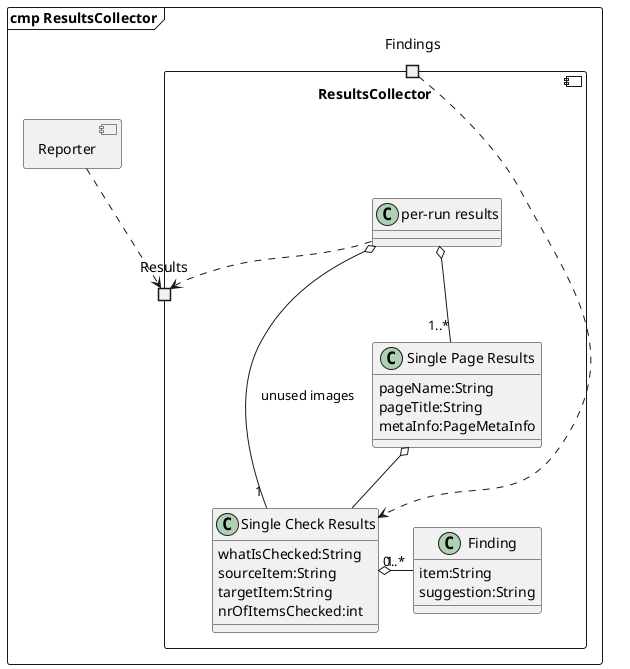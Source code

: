 @startuml
'skinparam linetype ortho
allowmixing

frame "cmp ResultsCollector" {

component ResultsCollector {

    portin "Findings" as findingsport
    portout "Results" as resultsport

    class "per-run results" as perrunResults
    class "Single Page Results" as singlepageresults {
        pageName:String
        pageTitle:String
        metaInfo:PageMetaInfo
    }
    class "Single Check Results" as singlecheckresults {
    whatIsChecked:String
    sourceItem:String
    targetItem:String
    nrOfItemsChecked:int
    }
    class Finding {
    item:String
    suggestion:String
    }

    findingsport -[dashed]-> singlecheckresults
    perrunResults -[dashed]-> resultsport
    perrunResults o-- "1..*" singlepageresults
    perrunResults o-- "1" singlecheckresults : unused images
    singlepageresults o-- singlecheckresults
    singlecheckresults "1" o-right-  "0..*" Finding
}

component Reporter

Reporter  -[dashed]->  resultsport

}



@enduml